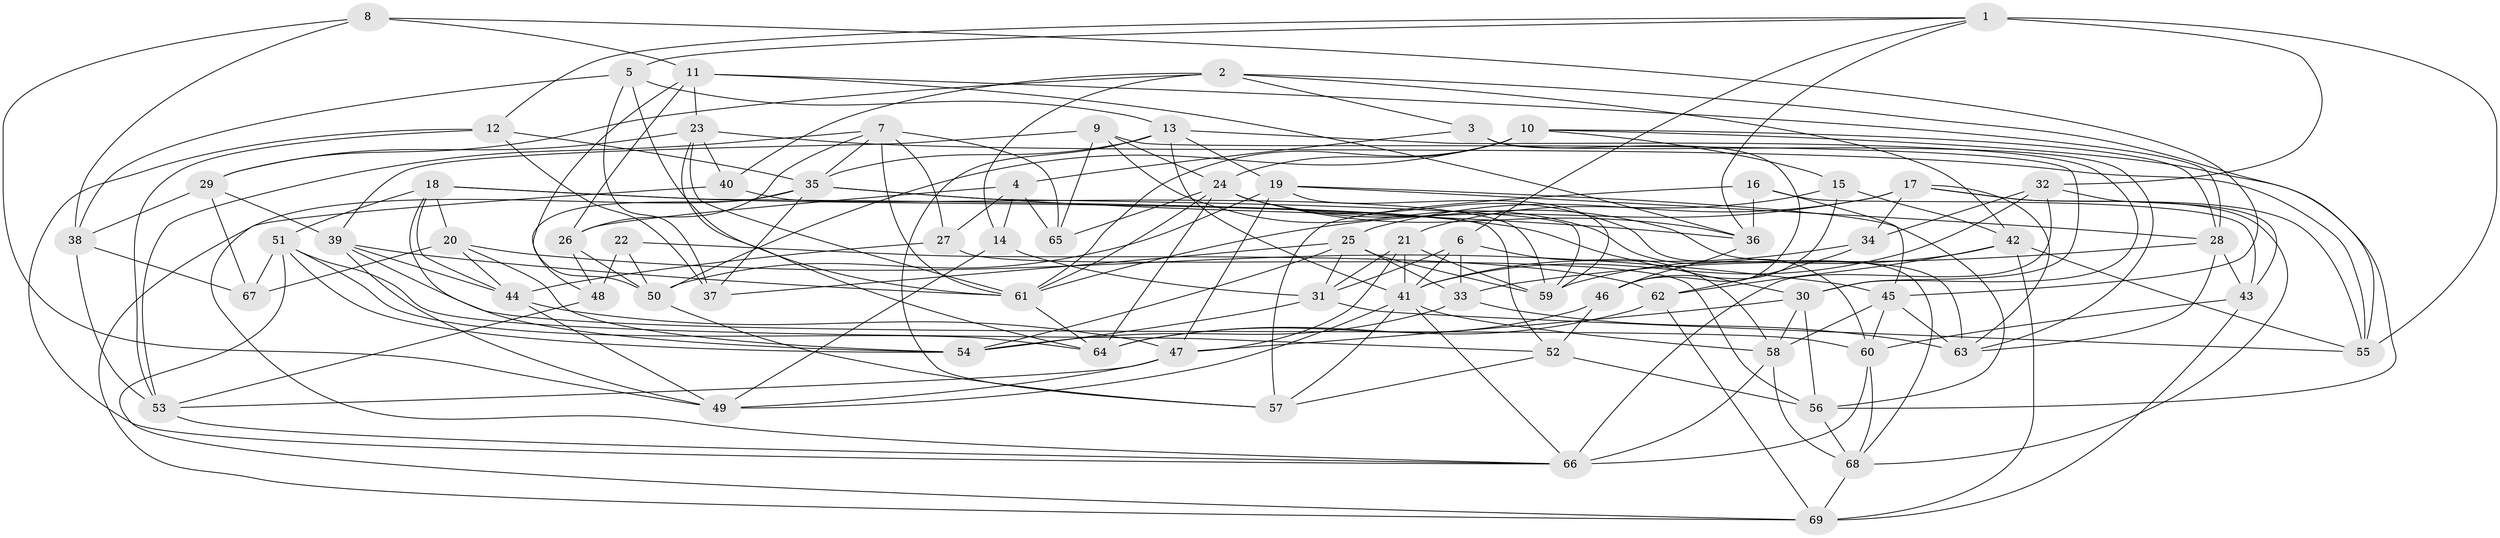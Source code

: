 // original degree distribution, {4: 1.0}
// Generated by graph-tools (version 1.1) at 2025/03/03/09/25 03:03:09]
// undirected, 69 vertices, 190 edges
graph export_dot {
graph [start="1"]
  node [color=gray90,style=filled];
  1;
  2;
  3;
  4;
  5;
  6;
  7;
  8;
  9;
  10;
  11;
  12;
  13;
  14;
  15;
  16;
  17;
  18;
  19;
  20;
  21;
  22;
  23;
  24;
  25;
  26;
  27;
  28;
  29;
  30;
  31;
  32;
  33;
  34;
  35;
  36;
  37;
  38;
  39;
  40;
  41;
  42;
  43;
  44;
  45;
  46;
  47;
  48;
  49;
  50;
  51;
  52;
  53;
  54;
  55;
  56;
  57;
  58;
  59;
  60;
  61;
  62;
  63;
  64;
  65;
  66;
  67;
  68;
  69;
  1 -- 5 [weight=1.0];
  1 -- 6 [weight=1.0];
  1 -- 12 [weight=1.0];
  1 -- 32 [weight=1.0];
  1 -- 36 [weight=1.0];
  1 -- 55 [weight=1.0];
  2 -- 3 [weight=1.0];
  2 -- 14 [weight=1.0];
  2 -- 29 [weight=1.0];
  2 -- 40 [weight=1.0];
  2 -- 42 [weight=1.0];
  2 -- 55 [weight=1.0];
  3 -- 4 [weight=1.0];
  3 -- 46 [weight=1.0];
  3 -- 63 [weight=1.0];
  4 -- 14 [weight=1.0];
  4 -- 26 [weight=1.0];
  4 -- 27 [weight=1.0];
  4 -- 65 [weight=2.0];
  5 -- 13 [weight=1.0];
  5 -- 37 [weight=1.0];
  5 -- 38 [weight=2.0];
  5 -- 61 [weight=1.0];
  6 -- 31 [weight=1.0];
  6 -- 33 [weight=2.0];
  6 -- 41 [weight=1.0];
  6 -- 58 [weight=1.0];
  7 -- 26 [weight=1.0];
  7 -- 27 [weight=1.0];
  7 -- 35 [weight=1.0];
  7 -- 53 [weight=1.0];
  7 -- 61 [weight=1.0];
  7 -- 65 [weight=1.0];
  8 -- 11 [weight=1.0];
  8 -- 38 [weight=1.0];
  8 -- 45 [weight=1.0];
  8 -- 49 [weight=1.0];
  9 -- 24 [weight=1.0];
  9 -- 30 [weight=1.0];
  9 -- 39 [weight=1.0];
  9 -- 60 [weight=1.0];
  9 -- 65 [weight=2.0];
  10 -- 15 [weight=1.0];
  10 -- 24 [weight=1.0];
  10 -- 28 [weight=1.0];
  10 -- 50 [weight=1.0];
  10 -- 56 [weight=1.0];
  10 -- 61 [weight=1.0];
  11 -- 23 [weight=1.0];
  11 -- 26 [weight=1.0];
  11 -- 28 [weight=1.0];
  11 -- 36 [weight=1.0];
  11 -- 50 [weight=1.0];
  12 -- 35 [weight=2.0];
  12 -- 37 [weight=1.0];
  12 -- 53 [weight=1.0];
  12 -- 66 [weight=1.0];
  13 -- 19 [weight=1.0];
  13 -- 30 [weight=1.0];
  13 -- 35 [weight=1.0];
  13 -- 41 [weight=1.0];
  13 -- 57 [weight=1.0];
  14 -- 31 [weight=1.0];
  14 -- 49 [weight=1.0];
  15 -- 21 [weight=1.0];
  15 -- 42 [weight=1.0];
  15 -- 46 [weight=1.0];
  16 -- 36 [weight=1.0];
  16 -- 43 [weight=2.0];
  16 -- 45 [weight=1.0];
  16 -- 57 [weight=2.0];
  17 -- 25 [weight=1.0];
  17 -- 34 [weight=1.0];
  17 -- 55 [weight=1.0];
  17 -- 61 [weight=1.0];
  17 -- 63 [weight=1.0];
  17 -- 68 [weight=1.0];
  18 -- 20 [weight=1.0];
  18 -- 30 [weight=1.0];
  18 -- 44 [weight=1.0];
  18 -- 51 [weight=1.0];
  18 -- 52 [weight=1.0];
  18 -- 54 [weight=1.0];
  19 -- 28 [weight=1.0];
  19 -- 47 [weight=1.0];
  19 -- 50 [weight=1.0];
  19 -- 56 [weight=1.0];
  19 -- 59 [weight=1.0];
  20 -- 44 [weight=1.0];
  20 -- 45 [weight=1.0];
  20 -- 54 [weight=1.0];
  20 -- 67 [weight=2.0];
  21 -- 31 [weight=1.0];
  21 -- 41 [weight=2.0];
  21 -- 47 [weight=1.0];
  21 -- 59 [weight=1.0];
  22 -- 48 [weight=1.0];
  22 -- 50 [weight=1.0];
  22 -- 62 [weight=2.0];
  23 -- 29 [weight=1.0];
  23 -- 40 [weight=1.0];
  23 -- 55 [weight=1.0];
  23 -- 61 [weight=1.0];
  23 -- 64 [weight=1.0];
  24 -- 36 [weight=1.0];
  24 -- 61 [weight=1.0];
  24 -- 63 [weight=1.0];
  24 -- 64 [weight=1.0];
  24 -- 65 [weight=1.0];
  24 -- 68 [weight=1.0];
  25 -- 31 [weight=1.0];
  25 -- 33 [weight=1.0];
  25 -- 37 [weight=1.0];
  25 -- 54 [weight=1.0];
  25 -- 59 [weight=1.0];
  26 -- 48 [weight=2.0];
  26 -- 50 [weight=1.0];
  27 -- 44 [weight=1.0];
  27 -- 56 [weight=1.0];
  28 -- 33 [weight=1.0];
  28 -- 43 [weight=1.0];
  28 -- 63 [weight=1.0];
  29 -- 38 [weight=1.0];
  29 -- 39 [weight=1.0];
  29 -- 67 [weight=2.0];
  30 -- 47 [weight=1.0];
  30 -- 56 [weight=1.0];
  30 -- 58 [weight=1.0];
  31 -- 54 [weight=1.0];
  31 -- 55 [weight=1.0];
  32 -- 34 [weight=1.0];
  32 -- 41 [weight=1.0];
  32 -- 43 [weight=1.0];
  32 -- 66 [weight=2.0];
  33 -- 54 [weight=1.0];
  33 -- 63 [weight=1.0];
  34 -- 41 [weight=1.0];
  34 -- 62 [weight=1.0];
  35 -- 36 [weight=1.0];
  35 -- 37 [weight=1.0];
  35 -- 48 [weight=2.0];
  35 -- 59 [weight=1.0];
  35 -- 69 [weight=1.0];
  36 -- 46 [weight=1.0];
  38 -- 53 [weight=1.0];
  38 -- 67 [weight=1.0];
  39 -- 44 [weight=1.0];
  39 -- 49 [weight=1.0];
  39 -- 60 [weight=1.0];
  39 -- 61 [weight=1.0];
  40 -- 59 [weight=1.0];
  40 -- 66 [weight=1.0];
  41 -- 49 [weight=1.0];
  41 -- 57 [weight=1.0];
  41 -- 58 [weight=1.0];
  41 -- 66 [weight=1.0];
  42 -- 55 [weight=1.0];
  42 -- 59 [weight=1.0];
  42 -- 62 [weight=1.0];
  42 -- 69 [weight=1.0];
  43 -- 60 [weight=1.0];
  43 -- 69 [weight=1.0];
  44 -- 47 [weight=1.0];
  44 -- 49 [weight=1.0];
  45 -- 58 [weight=1.0];
  45 -- 60 [weight=1.0];
  45 -- 63 [weight=1.0];
  46 -- 52 [weight=2.0];
  46 -- 64 [weight=1.0];
  47 -- 49 [weight=1.0];
  47 -- 53 [weight=1.0];
  48 -- 53 [weight=1.0];
  50 -- 57 [weight=1.0];
  51 -- 52 [weight=1.0];
  51 -- 54 [weight=1.0];
  51 -- 64 [weight=1.0];
  51 -- 67 [weight=1.0];
  51 -- 69 [weight=1.0];
  52 -- 56 [weight=1.0];
  52 -- 57 [weight=1.0];
  53 -- 66 [weight=1.0];
  56 -- 68 [weight=1.0];
  58 -- 66 [weight=1.0];
  58 -- 68 [weight=1.0];
  60 -- 66 [weight=1.0];
  60 -- 68 [weight=1.0];
  61 -- 64 [weight=1.0];
  62 -- 64 [weight=1.0];
  62 -- 69 [weight=1.0];
  68 -- 69 [weight=1.0];
}
